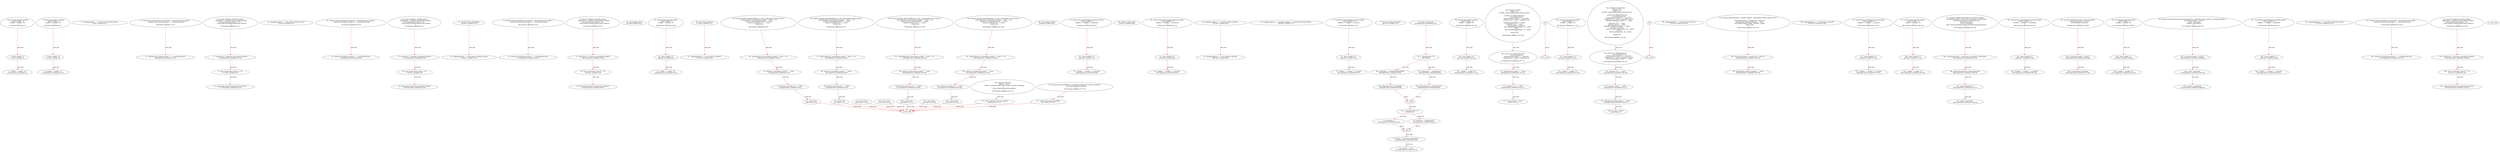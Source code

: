 digraph  {
13 [label="2_ function bug_intou27() public{\n    uint8 vundflw =0;\n    vundflw = vundflw -10;    \n}\n13-function_definition-3-6", method="bug_intou27()", type_label=function_definition];
17 [label="3_ uint8 vundflw =0;\n17-new_variable-4-4", method="bug_intou27()", type_label=new_variable];
23 [label="4_ vundflw = vundflw -10;\n23-expression_statement-5-5", method="bug_intou27()", type_label=expression_statement];
43 [label="7_ function bug_intou31() public{\n    uint8 vundflw =0;\n    vundflw = vundflw -10;    \n}\n43-function_definition-8-11", method="bug_intou31()", type_label=function_definition];
47 [label="8_ uint8 vundflw =0;\n47-new_variable-9-9", method="bug_intou31()", type_label=new_variable];
53 [label="9_ vundflw = vundflw -10;\n53-expression_statement-10-10", method="bug_intou31()", type_label=expression_statement];
73 [label="12_ mapping(address => uint) public lockTime_intou13;\n73-new_variable-13-13", method="", type_label=new_variable];
80 [label="13_ function increaseLockTime_intou13(uint _secondsToIncrease) public {\n        lockTime_intou13[msg.sender] += _secondsToIncrease;   \n    }\n80-function_definition-14-16", method="increaseLockTime_intou13(uint _secondsToIncrease)", type_label=function_definition];
88 [label="14_ lockTime_intou13[msg.sender] += _secondsToIncrease;\n88-expression_statement-15-15", method="increaseLockTime_intou13(uint _secondsToIncrease)", type_label=expression_statement];
96 [label="16_ function withdraw_intou13() public {\n        require(now > lockTime_intou13[msg.sender]);    \n        uint transferValue_intou13 = 10;           \n        msg.sender.transfer(transferValue_intou13);\n    }\n96-function_definition-17-21", method="withdraw_intou13()", type_label=function_definition];
100 [label="17_ require(now > lockTime_intou13[msg.sender]);\n100-expression_statement-18-18", method="withdraw_intou13()", type_label=expression_statement];
111 [label="18_ uint transferValue_intou13 = 10;\n111-new_variable-19-19", method="withdraw_intou13()", type_label=new_variable];
117 [label="19_ msg.sender.transfer(transferValue_intou13);\n117-expression_statement-20-20", method="withdraw_intou13()", type_label=expression_statement];
140 [label="22_ mapping(address => uint) public lockTime_intou9;\n140-new_variable-23-23", method="", type_label=new_variable];
147 [label="23_ function increaseLockTime_intou9(uint _secondsToIncrease) public {\n        lockTime_intou9[msg.sender] += _secondsToIncrease;   \n    }\n147-function_definition-24-26", method="increaseLockTime_intou9(uint _secondsToIncrease)", type_label=function_definition];
155 [label="24_ lockTime_intou9[msg.sender] += _secondsToIncrease;\n155-expression_statement-25-25", method="increaseLockTime_intou9(uint _secondsToIncrease)", type_label=expression_statement];
163 [label="26_ function withdraw_intou9() public {\n        require(now > lockTime_intou9[msg.sender]);    \n        uint transferValue_intou9 = 10;           \n        msg.sender.transfer(transferValue_intou9);\n    }\n163-function_definition-27-31", method="withdraw_intou9()", type_label=function_definition];
167 [label="27_ require(now > lockTime_intou9[msg.sender]);\n167-expression_statement-28-28", method="withdraw_intou9()", type_label=expression_statement];
178 [label="28_ uint transferValue_intou9 = 10;\n178-new_variable-29-29", method="withdraw_intou9()", type_label=new_variable];
184 [label="29_ msg.sender.transfer(transferValue_intou9);\n184-expression_statement-30-30", method="withdraw_intou9()", type_label=expression_statement];
193 [label="31_ uint256 public totalSupply;\n193-new_variable-32-32", method="", type_label=new_variable];
198 [label="32_ mapping(address => uint) public lockTime_intou25;\n198-new_variable-33-33", method="", type_label=new_variable];
205 [label="33_ function increaseLockTime_intou25(uint _secondsToIncrease) public {\n        lockTime_intou25[msg.sender] += _secondsToIncrease;   \n    }\n205-function_definition-34-36", method="increaseLockTime_intou25(uint _secondsToIncrease)", type_label=function_definition];
213 [label="34_ lockTime_intou25[msg.sender] += _secondsToIncrease;\n213-expression_statement-35-35", method="increaseLockTime_intou25(uint _secondsToIncrease)", type_label=expression_statement];
221 [label="36_ function withdraw_intou25() public {\n        require(now > lockTime_intou25[msg.sender]);    \n        uint transferValue_intou25 = 10;           \n        msg.sender.transfer(transferValue_intou25);\n    }\n221-function_definition-37-41", method="withdraw_intou25()", type_label=function_definition];
225 [label="37_ require(now > lockTime_intou25[msg.sender]);\n225-expression_statement-38-38", method="withdraw_intou25()", type_label=expression_statement];
236 [label="38_ uint transferValue_intou25 = 10;\n236-new_variable-39-39", method="withdraw_intou25()", type_label=new_variable];
242 [label="39_ msg.sender.transfer(transferValue_intou25);\n242-expression_statement-40-40", method="withdraw_intou25()", type_label=expression_statement];
251 [label="41_ string public name;\n251-new_variable-42-42", method="", type_label=new_variable];
256 [label="42_ function bug_intou19() public{\n    uint8 vundflw =0;\n    vundflw = vundflw -10;    \n}\n256-function_definition-43-46", method="bug_intou19()", type_label=function_definition];
260 [label="43_ uint8 vundflw =0;\n260-new_variable-44-44", method="bug_intou19()", type_label=new_variable];
266 [label="44_ vundflw = vundflw -10;\n266-expression_statement-45-45", method="bug_intou19()", type_label=expression_statement];
272 [label="46_ uint8 public decimals;\n272-new_variable-47-47", method="", type_label=new_variable];
277 [label="47_ mapping(address => uint) balances_intou26;\n277-new_variable-48-48", method="", type_label=new_variable];
283 [label="48_ function transfer_intou26(address _to, uint _value) public returns (bool) {\n    require(balances_intou26[msg.sender] - _value >= 0);   \n    balances_intou26[msg.sender] -= _value;   \n    balances_intou26[_to] += _value;   \n    return true;\n  }\n283-function_definition-49-54", method="transfer_intou26(address _to,uint _value)", type_label=function_definition];
299 [label="49_ require(balances_intou26[msg.sender] - _value >= 0);\n299-expression_statement-50-50", method="transfer_intou26(address _to,uint _value)", type_label=expression_statement];
312 [label="50_ balances_intou26[msg.sender] -= _value;\n312-expression_statement-51-51", method="transfer_intou26(address _to,uint _value)", type_label=expression_statement];
320 [label="51_ balances_intou26[_to] += _value;\n320-expression_statement-52-52", method="transfer_intou26(address _to,uint _value)", type_label=expression_statement];
326 [label="52_ return true;\n326-return-53-53", method="transfer_intou26(address _to,uint _value)", type_label=return];
329 [label="54_ string public symbol;\n329-new_variable-55-55", method="", type_label=new_variable];
334 [label="55_ function bug_intou20(uint8 p_intou20) public{\n    uint8 vundflw1=0;\n    vundflw1 = vundflw1 + p_intou20;    \n}\n334-function_definition-56-59", method="bug_intou20(uint8 p_intou20)", type_label=function_definition];
342 [label="56_ uint8 vundflw1=0;\n342-new_variable-57-57", method="bug_intou20(uint8 p_intou20)", type_label=new_variable];
348 [label="57_ vundflw1 = vundflw1 + p_intou20;\n348-expression_statement-58-58", method="bug_intou20(uint8 p_intou20)", type_label=expression_statement];
354 [label="59_ address public owner;\n354-new_variable-60-60", method="", type_label=new_variable];
359 [label="60_ function bug_intou32(uint8 p_intou32) public{\n    uint8 vundflw1=0;\n    vundflw1 = vundflw1 + p_intou32;    \n}\n359-function_definition-61-64", method="bug_intou32(uint8 p_intou32)", type_label=function_definition];
367 [label="61_ uint8 vundflw1=0;\n367-new_variable-62-62", method="bug_intou32(uint8 p_intou32)", type_label=new_variable];
373 [label="62_ vundflw1 = vundflw1 + p_intou32;\n373-expression_statement-63-63", method="bug_intou32(uint8 p_intou32)", type_label=expression_statement];
379 [label="64_ mapping (address => uint256) internal balances;\n379-new_variable-65-65", method="", type_label=new_variable];
386 [label="65_ mapping(address => uint) balances_intou38;\n386-new_variable-66-66", method="", type_label=new_variable];
392 [label="66_ function transfer_intou38(address _to, uint _value) public returns (bool) {\n    require(balances_intou38[msg.sender] - _value >= 0);   \n    balances_intou38[msg.sender] -= _value;   \n    balances_intou38[_to] += _value;   \n    return true;\n  }\n392-function_definition-67-72", method="transfer_intou38(address _to,uint _value)", type_label=function_definition];
408 [label="67_ require(balances_intou38[msg.sender] - _value >= 0);\n408-expression_statement-68-68", method="transfer_intou38(address _to,uint _value)", type_label=expression_statement];
421 [label="68_ balances_intou38[msg.sender] -= _value;\n421-expression_statement-69-69", method="transfer_intou38(address _to,uint _value)", type_label=expression_statement];
429 [label="69_ balances_intou38[_to] += _value;\n429-expression_statement-70-70", method="transfer_intou38(address _to,uint _value)", type_label=expression_statement];
435 [label="70_ return true;\n435-return-71-71", method="transfer_intou38(address _to,uint _value)", type_label=return];
438 [label="72_ mapping (address => mapping (address => uint256)) internal allowed;\n438-new_variable-73-73", method="", type_label=new_variable];
447 [label="73_ function bug_intou4(uint8 p_intou4) public{\n    uint8 vundflw1=0;\n    vundflw1 = vundflw1 + p_intou4;    \n}\n447-function_definition-74-77", method="bug_intou4(uint8 p_intou4)", type_label=function_definition];
455 [label="74_ uint8 vundflw1=0;\n455-new_variable-75-75", method="bug_intou4(uint8 p_intou4)", type_label=new_variable];
461 [label="75_ vundflw1 = vundflw1 + p_intou4;\n461-expression_statement-76-76", method="bug_intou4(uint8 p_intou4)", type_label=expression_statement];
467 [label="77_ bool isTransPaused=false;\n467-new_variable-78-78", method="", type_label=new_variable];
483 [label="82_ owner=msg.sender;\n483-expression_statement-83-83", method="", type_label=expression_statement];
489 [label="83_ if__initialAmount<=0\n489-if-84-90", method="", type_label=if];
1709 [label="83_ end_if", method="", type_label=end_if];
494 [label="84_ totalSupply = 100000000000000000;\n494-expression_statement-85-85", method="", type_label=expression_statement];
498 [label="85_ balances[owner]=totalSupply;\n498-expression_statement-86-86", method="", type_label=expression_statement];
505 [label="87_ totalSupply = _initialAmount;\n505-expression_statement-88-88", method="", type_label=expression_statement];
509 [label="88_ balances[owner]=_initialAmount;\n509-expression_statement-89-89", method="", type_label=expression_statement];
515 [label="90_ if__decimalUnits<=0\n515-if-91-95", method="", type_label=if];
1735 [label="90_ end_if", method="", type_label=end_if];
520 [label="91_ decimals=2;\n520-expression_statement-92-92", method="", type_label=expression_statement];
525 [label="93_ decimals = _decimalUnits;\n525-expression_statement-94-94", method="", type_label=expression_statement];
529 [label="95_ name = \"CareerOn Chain Token\";\n529-expression_statement-96-96", method="", type_label=expression_statement];
534 [label="96_ symbol = \"COT\";\n534-expression_statement-97-97", method="", type_label=expression_statement];
539 [label="98_ function bug_intou7() public{\n    uint8 vundflw =0;\n    vundflw = vundflw -10;    \n}\n539-function_definition-99-102", method="bug_intou7()", type_label=function_definition];
543 [label="99_ uint8 vundflw =0;\n543-new_variable-100-100", method="bug_intou7()", type_label=new_variable];
549 [label="100_ vundflw = vundflw -10;\n549-expression_statement-101-101", method="bug_intou7()", type_label=expression_statement];
555 [label="102_ function transfer(\n        address _to, \n        uint256 _value) public returns (bool success) \n    {\n        assert(_to!=address(this) && \n                !isTransPaused &&\n                balances[msg.sender] >= _value &&\n                balances[_to] + _value > balances[_to]\n        );\n        balances[msg.sender] -= _value; \n        balances[_to] += _value; \n		if(msg.sender==owner){\n			emit Transfer(address(this), _to, _value); \n		}else{\n			emit Transfer(msg.sender, _to, _value); \n		}\n        return true;\n    }\n555-function_definition-103-120", method="transfer(address _to,uint256 _value)", type_label=function_definition];
572 [label="106_ assert(_to!=address(this) && \n                !isTransPaused &&\n                balances[msg.sender] >= _value &&\n                balances[_to] + _value > balances[_to]\n        );\n572-expression_statement-107-111", method="transfer(address _to,uint256 _value)", type_label=expression_statement];
602 [label="111_ balances[msg.sender] -= _value;\n602-expression_statement-112-112", method="transfer(address _to,uint256 _value)", type_label=expression_statement];
610 [label="112_ balances[_to] += _value;\n610-expression_statement-113-113", method="transfer(address _to,uint256 _value)", type_label=expression_statement];
616 [label="113_ if_msg.sender==owner\n616-if-114-118", method="transfer(address _to,uint256 _value)", type_label=if];
1836 [label="113_ end_if", method="transfer(address _to,uint256 _value)", type_label=end_if];
644 [label="118_ return true;\n644-return-119-119", method="transfer(address _to,uint256 _value)", type_label=return];
647 [label="120_ function bug_intou23() public{\n    uint8 vundflw =0;\n    vundflw = vundflw -10;    \n}\n647-function_definition-121-124", method="bug_intou23()", type_label=function_definition];
651 [label="121_ uint8 vundflw =0;\n651-new_variable-122-122", method="bug_intou23()", type_label=new_variable];
657 [label="122_ vundflw = vundflw -10;\n657-expression_statement-123-123", method="bug_intou23()", type_label=expression_statement];
663 [label="124_ function transferFrom(\n        address _from, \n        address _to, \n        uint256 _value) public returns (bool success) \n    {\n        assert(_to!=address(this) && \n                !isTransPaused &&\n                balances[msg.sender] >= _value &&\n                balances[_to] + _value > balances[_to] &&\n                allowed[_from][msg.sender] >= _value\n        );\n        balances[_to] += _value; \n        balances[_from] -= _value;  \n        allowed[_from][msg.sender] -= _value; \n        if(_from==owner){\n			emit Transfer(address(this), _to, _value); \n		}else{\n			emit Transfer(_from, _to, _value); \n		}\n        return true;\n    }\n663-function_definition-125-145", method="transferFrom(address _from,address _to,uint256 _value)", type_label=function_definition];
684 [label="129_ assert(_to!=address(this) && \n                !isTransPaused &&\n                balances[msg.sender] >= _value &&\n                balances[_to] + _value > balances[_to] &&\n                allowed[_from][msg.sender] >= _value\n        );\n684-expression_statement-130-135", method="transferFrom(address _from,address _to,uint256 _value)", type_label=expression_statement];
724 [label="135_ balances[_to] += _value;\n724-expression_statement-136-136", method="transferFrom(address _from,address _to,uint256 _value)", type_label=expression_statement];
730 [label="136_ balances[_from] -= _value;\n730-expression_statement-137-137", method="transferFrom(address _from,address _to,uint256 _value)", type_label=expression_statement];
736 [label="137_ allowed[_from][msg.sender] -= _value;\n736-expression_statement-138-138", method="transferFrom(address _from,address _to,uint256 _value)", type_label=expression_statement];
746 [label="138_ if__from==owner\n746-if-139-143", method="transferFrom(address _from,address _to,uint256 _value)", type_label=if];
1966 [label="138_ end_if", method="transferFrom(address _from,address _to,uint256 _value)", type_label=end_if];
770 [label="143_ return true;\n770-return-144-144", method="transferFrom(address _from,address _to,uint256 _value)", type_label=return];
773 [label="145_ mapping(address => uint) balances_intou14;\n773-new_variable-146-146", method="", type_label=new_variable];
779 [label="146_ function transfer_intou14(address _to, uint _value) public returns (bool) {\n    require(balances_intou14[msg.sender] - _value >= 0);   \n    balances_intou14[msg.sender] -= _value;   \n    balances_intou14[_to] += _value;   \n    return true;\n  }\n779-function_definition-147-152", method="transfer_intou14(address _to,uint _value)", type_label=function_definition];
795 [label="147_ require(balances_intou14[msg.sender] - _value >= 0);\n795-expression_statement-148-148", method="transfer_intou14(address _to,uint _value)", type_label=expression_statement];
808 [label="148_ balances_intou14[msg.sender] -= _value;\n808-expression_statement-149-149", method="transfer_intou14(address _to,uint _value)", type_label=expression_statement];
816 [label="149_ balances_intou14[_to] += _value;\n816-expression_statement-150-150", method="transfer_intou14(address _to,uint _value)", type_label=expression_statement];
822 [label="150_ return true;\n822-return-151-151", method="transfer_intou14(address _to,uint _value)", type_label=return];
825 [label="152_ function approve(address _spender, uint256 _value) public returns (bool success) \n    { \n        assert(msg.sender!=_spender && _value>0);\n        allowed[msg.sender][_spender] = _value;\n        emit Approval(msg.sender, _spender, _value);\n        return true;\n    }\n825-function_definition-153-159", method="approve(address _spender,uint256 _value)", type_label=function_definition];
842 [label="154_ assert(msg.sender!=_spender && _value>0);\n842-expression_statement-155-155", method="approve(address _spender,uint256 _value)", type_label=expression_statement];
855 [label="155_ allowed[msg.sender][_spender] = _value;\n855-expression_statement-156-156", method="approve(address _spender,uint256 _value)", type_label=expression_statement];
875 [label="157_ return true;\n875-return-158-158", method="approve(address _spender,uint256 _value)", type_label=return];
878 [label="159_ mapping(address => uint) balances_intou30;\n878-new_variable-160-160", method="", type_label=new_variable];
884 [label="160_ function transfer_intou30(address _to, uint _value) public returns (bool) {\n    require(balances_intou30[msg.sender] - _value >= 0);   \n    balances_intou30[msg.sender] -= _value;   \n    balances_intou30[_to] += _value;   \n    return true;\n  }\n884-function_definition-161-166", method="transfer_intou30(address _to,uint _value)", type_label=function_definition];
900 [label="161_ require(balances_intou30[msg.sender] - _value >= 0);\n900-expression_statement-162-162", method="transfer_intou30(address _to,uint _value)", type_label=expression_statement];
913 [label="162_ balances_intou30[msg.sender] -= _value;\n913-expression_statement-163-163", method="transfer_intou30(address _to,uint _value)", type_label=expression_statement];
921 [label="163_ balances_intou30[_to] += _value;\n921-expression_statement-164-164", method="transfer_intou30(address _to,uint _value)", type_label=expression_statement];
927 [label="164_ return true;\n927-return-165-165", method="transfer_intou30(address _to,uint _value)", type_label=return];
930 [label="166_ function allowance(\n        address _owner, \n        address _spender) public view returns (uint256 remaining) \n    {\n        return allowed[_owner][_spender]; \n    }\n930-function_definition-167-172", method="allowance(address _owner,address _spender)", type_label=function_definition];
948 [label="170_ return allowed[_owner][_spender];\n948-return-171-171", method="allowance(address _owner,address _spender)", type_label=return];
954 [label="172_ function bug_intou8(uint8 p_intou8) public{\n    uint8 vundflw1=0;\n    vundflw1 = vundflw1 + p_intou8;    \n}\n954-function_definition-173-176", method="bug_intou8(uint8 p_intou8)", type_label=function_definition];
962 [label="173_ uint8 vundflw1=0;\n962-new_variable-174-174", method="bug_intou8(uint8 p_intou8)", type_label=new_variable];
968 [label="174_ vundflw1 = vundflw1 + p_intou8;\n968-expression_statement-175-175", method="bug_intou8(uint8 p_intou8)", type_label=expression_statement];
974 [label="176_ function balanceOf(address accountAddr) public view returns (uint256) {\n        return balances[accountAddr];\n    }\n974-function_definition-177-179", method="balanceOf(address accountAddr)", type_label=function_definition];
987 [label="177_ return balances[accountAddr];\n987-return-178-178", method="balanceOf(address accountAddr)", type_label=return];
991 [label="179_ function bug_intou39() public{\n    uint8 vundflw =0;\n    vundflw = vundflw -10;    \n}\n991-function_definition-180-183", method="bug_intou39()", type_label=function_definition];
995 [label="180_ uint8 vundflw =0;\n995-new_variable-181-181", method="bug_intou39()", type_label=new_variable];
1001 [label="181_ vundflw = vundflw -10;\n1001-expression_statement-182-182", method="bug_intou39()", type_label=expression_statement];
1007 [label="183_ function changeOwner(address newOwner) public{\n        assert(msg.sender==owner && msg.sender!=newOwner);\n        balances[newOwner]=balances[owner];\n        balances[owner]=0;\n        owner=newOwner;\n        emit OwnerChang(msg.sender,newOwner,balances[owner]); \n    }\n1007-function_definition-184-190", method="changeOwner(address newOwner)", type_label=function_definition];
1015 [label="184_ assert(msg.sender==owner && msg.sender!=newOwner);\n1015-expression_statement-185-185", method="changeOwner(address newOwner)", type_label=expression_statement];
1030 [label="185_ balances[newOwner]=balances[owner];\n1030-expression_statement-186-186", method="changeOwner(address newOwner)", type_label=expression_statement];
1038 [label="186_ balances[owner]=0;\n1038-expression_statement-187-187", method="changeOwner(address newOwner)", type_label=expression_statement];
1044 [label="187_ owner=newOwner;\n1044-expression_statement-188-188", method="changeOwner(address newOwner)", type_label=expression_statement];
1060 [label="190_ function bug_intou36(uint8 p_intou36) public{\n    uint8 vundflw1=0;\n    vundflw1 = vundflw1 + p_intou36;    \n}\n1060-function_definition-191-194", method="bug_intou36(uint8 p_intou36)", type_label=function_definition];
1068 [label="191_ uint8 vundflw1=0;\n1068-new_variable-192-192", method="bug_intou36(uint8 p_intou36)", type_label=new_variable];
1074 [label="192_ vundflw1 = vundflw1 + p_intou36;\n1074-expression_statement-193-193", method="bug_intou36(uint8 p_intou36)", type_label=expression_statement];
1080 [label="194_ function setPauseStatus(bool isPaused)public{\n        assert(msg.sender==owner);\n        isTransPaused=isPaused;\n    }\n1080-function_definition-195-198", method="setPauseStatus(bool isPaused)", type_label=function_definition];
1088 [label="195_ assert(msg.sender==owner);\n1088-expression_statement-196-196", method="setPauseStatus(bool isPaused)", type_label=expression_statement];
1097 [label="196_ isTransPaused=isPaused;\n1097-expression_statement-197-197", method="setPauseStatus(bool isPaused)", type_label=expression_statement];
1101 [label="198_ function bug_intou35() public{\n    uint8 vundflw =0;\n    vundflw = vundflw -10;    \n}\n1101-function_definition-199-202", method="bug_intou35()", type_label=function_definition];
1105 [label="199_ uint8 vundflw =0;\n1105-new_variable-200-200", method="bug_intou35()", type_label=new_variable];
1111 [label="200_ vundflw = vundflw -10;\n1111-expression_statement-201-201", method="bug_intou35()", type_label=expression_statement];
1117 [label="202_ function changeContractName(string memory _newName,string memory _newSymbol) public {\n        assert(msg.sender==owner);\n        name=_newName;\n        symbol=_newSymbol;\n    }\n1117-function_definition-203-207", method="changeContractName(string memory _newName,string memory _newSymbol)", type_label=function_definition];
1129 [label="203_ assert(msg.sender==owner);\n1129-expression_statement-204-204", method="changeContractName(string memory _newName,string memory _newSymbol)", type_label=expression_statement];
1138 [label="204_ name=_newName;\n1138-expression_statement-205-205", method="changeContractName(string memory _newName,string memory _newSymbol)", type_label=expression_statement];
1142 [label="205_ symbol=_newSymbol;\n1142-expression_statement-206-206", method="changeContractName(string memory _newName,string memory _newSymbol)", type_label=expression_statement];
1146 [label="207_ function bug_intou40(uint8 p_intou40) public{\n    uint8 vundflw1=0;\n    vundflw1 = vundflw1 + p_intou40;    \n}\n1146-function_definition-208-211", method="bug_intou40(uint8 p_intou40)", type_label=function_definition];
1154 [label="208_ uint8 vundflw1=0;\n1154-new_variable-209-209", method="bug_intou40(uint8 p_intou40)", type_label=new_variable];
1160 [label="209_ vundflw1 = vundflw1 + p_intou40;\n1160-expression_statement-210-210", method="bug_intou40(uint8 p_intou40)", type_label=expression_statement];
1172 [label="214_ mapping(address => uint) public lockTime_intou33;\n1172-new_variable-215-215", method="", type_label=new_variable];
1179 [label="215_ function increaseLockTime_intou33(uint _secondsToIncrease) public {\n        lockTime_intou33[msg.sender] += _secondsToIncrease;   \n    }\n1179-function_definition-216-218", method="increaseLockTime_intou33(uint _secondsToIncrease)", type_label=function_definition];
1187 [label="216_ lockTime_intou33[msg.sender] += _secondsToIncrease;\n1187-expression_statement-217-217", method="increaseLockTime_intou33(uint _secondsToIncrease)", type_label=expression_statement];
1195 [label="218_ function withdraw_intou33() public {\n        require(now > lockTime_intou33[msg.sender]);    \n        uint transferValue_intou33 = 10;           \n        msg.sender.transfer(transferValue_intou33);\n    }\n1195-function_definition-219-223", method="withdraw_intou33()", type_label=function_definition];
1199 [label="219_ require(now > lockTime_intou33[msg.sender]);\n1199-expression_statement-220-220", method="withdraw_intou33()", type_label=expression_statement];
1210 [label="220_ uint transferValue_intou33 = 10;\n1210-new_variable-221-221", method="withdraw_intou33()", type_label=new_variable];
1216 [label="221_ msg.sender.transfer(transferValue_intou33);\n1216-expression_statement-222-222", method="withdraw_intou33()", type_label=expression_statement];
1 [label="0_ start_node", method="", type_label=start];
2 [label="0_ exit_node", method="", type_label=exit];
634;
762;
13 -> 17  [color=red, controlflow_type=next_line, edge_type=CFG_edge, key=0, label=next_line];
17 -> 23  [color=red, controlflow_type=next_line, edge_type=CFG_edge, key=0, label=next_line];
43 -> 47  [color=red, controlflow_type=next_line, edge_type=CFG_edge, key=0, label=next_line];
47 -> 53  [color=red, controlflow_type=next_line, edge_type=CFG_edge, key=0, label=next_line];
80 -> 88  [color=red, controlflow_type=next_line, edge_type=CFG_edge, key=0, label=next_line];
96 -> 100  [color=red, controlflow_type=next_line, edge_type=CFG_edge, key=0, label=next_line];
100 -> 111  [color=red, controlflow_type=next_line, edge_type=CFG_edge, key=0, label=next_line];
111 -> 117  [color=red, controlflow_type=next_line, edge_type=CFG_edge, key=0, label=next_line];
147 -> 155  [color=red, controlflow_type=next_line, edge_type=CFG_edge, key=0, label=next_line];
163 -> 167  [color=red, controlflow_type=next_line, edge_type=CFG_edge, key=0, label=next_line];
167 -> 178  [color=red, controlflow_type=next_line, edge_type=CFG_edge, key=0, label=next_line];
178 -> 184  [color=red, controlflow_type=next_line, edge_type=CFG_edge, key=0, label=next_line];
193 -> 198  [color=red, controlflow_type=next_line, edge_type=CFG_edge, key=0, label=next_line];
205 -> 213  [color=red, controlflow_type=next_line, edge_type=CFG_edge, key=0, label=next_line];
221 -> 225  [color=red, controlflow_type=next_line, edge_type=CFG_edge, key=0, label=next_line];
225 -> 236  [color=red, controlflow_type=next_line, edge_type=CFG_edge, key=0, label=next_line];
236 -> 242  [color=red, controlflow_type=next_line, edge_type=CFG_edge, key=0, label=next_line];
256 -> 260  [color=red, controlflow_type=next_line, edge_type=CFG_edge, key=0, label=next_line];
260 -> 266  [color=red, controlflow_type=next_line, edge_type=CFG_edge, key=0, label=next_line];
272 -> 277  [color=red, controlflow_type=next_line, edge_type=CFG_edge, key=0, label=next_line];
283 -> 299  [color=red, controlflow_type=next_line, edge_type=CFG_edge, key=0, label=next_line];
299 -> 312  [color=red, controlflow_type=next_line, edge_type=CFG_edge, key=0, label=next_line];
312 -> 320  [color=red, controlflow_type=next_line, edge_type=CFG_edge, key=0, label=next_line];
320 -> 326  [color=red, controlflow_type=next_line, edge_type=CFG_edge, key=0, label=next_line];
326 -> 2  [color=red, controlflow_type=return_exit, edge_type=CFG_edge, key=0, label=return_exit];
334 -> 342  [color=red, controlflow_type=next_line, edge_type=CFG_edge, key=0, label=next_line];
342 -> 348  [color=red, controlflow_type=next_line, edge_type=CFG_edge, key=0, label=next_line];
359 -> 367  [color=red, controlflow_type=next_line, edge_type=CFG_edge, key=0, label=next_line];
367 -> 373  [color=red, controlflow_type=next_line, edge_type=CFG_edge, key=0, label=next_line];
379 -> 386  [color=red, controlflow_type=next_line, edge_type=CFG_edge, key=0, label=next_line];
392 -> 408  [color=red, controlflow_type=next_line, edge_type=CFG_edge, key=0, label=next_line];
408 -> 421  [color=red, controlflow_type=next_line, edge_type=CFG_edge, key=0, label=next_line];
421 -> 429  [color=red, controlflow_type=next_line, edge_type=CFG_edge, key=0, label=next_line];
429 -> 435  [color=red, controlflow_type=next_line, edge_type=CFG_edge, key=0, label=next_line];
435 -> 2  [color=red, controlflow_type=return_exit, edge_type=CFG_edge, key=0, label=return_exit];
447 -> 455  [color=red, controlflow_type=next_line, edge_type=CFG_edge, key=0, label=next_line];
455 -> 461  [color=red, controlflow_type=next_line, edge_type=CFG_edge, key=0, label=next_line];
483 -> 489  [color=red, controlflow_type=next_line, edge_type=CFG_edge, key=0, label=next_line];
489 -> 494  [color=red, controlflow_type=pos_next, edge_type=CFG_edge, key=0, label=pos_next];
489 -> 505  [color=red, controlflow_type=neg_next, edge_type=CFG_edge, key=0, label=neg_next];
1709 -> 515  [color=red, controlflow_type=next_line, edge_type=CFG_edge, key=0, label=next_line];
494 -> 498  [color=red, controlflow_type=next_line, edge_type=CFG_edge, key=0, label=next_line];
498 -> 1709  [color=red, controlflow_type=end_if, edge_type=CFG_edge, key=0, label=end_if];
505 -> 509  [color=red, controlflow_type=next_line, edge_type=CFG_edge, key=0, label=next_line];
509 -> 1709  [color=red, controlflow_type=end_if, edge_type=CFG_edge, key=0, label=end_if];
515 -> 520  [color=red, controlflow_type=pos_next, edge_type=CFG_edge, key=0, label=pos_next];
515 -> 525  [color=red, controlflow_type=neg_next, edge_type=CFG_edge, key=0, label=neg_next];
1735 -> 529  [color=red, controlflow_type=next_line, edge_type=CFG_edge, key=0, label=next_line];
520 -> 1735  [color=red, controlflow_type=end_if, edge_type=CFG_edge, key=0, label=end_if];
525 -> 1735  [color=red, controlflow_type=end_if, edge_type=CFG_edge, key=0, label=end_if];
529 -> 534  [color=red, controlflow_type=next_line, edge_type=CFG_edge, key=0, label=next_line];
539 -> 543  [color=red, controlflow_type=next_line, edge_type=CFG_edge, key=0, label=next_line];
543 -> 549  [color=red, controlflow_type=next_line, edge_type=CFG_edge, key=0, label=next_line];
555 -> 572  [color=red, controlflow_type=next_line, edge_type=CFG_edge, key=0, label=next_line];
572 -> 602  [color=red, controlflow_type=next_line, edge_type=CFG_edge, key=0, label=next_line];
602 -> 610  [color=red, controlflow_type=next_line, edge_type=CFG_edge, key=0, label=next_line];
610 -> 616  [color=red, controlflow_type=next_line, edge_type=CFG_edge, key=0, label=next_line];
644 -> 2  [color=red, controlflow_type=return_exit, edge_type=CFG_edge, key=0, label=return_exit];
647 -> 651  [color=red, controlflow_type=next_line, edge_type=CFG_edge, key=0, label=next_line];
651 -> 657  [color=red, controlflow_type=next_line, edge_type=CFG_edge, key=0, label=next_line];
663 -> 684  [color=red, controlflow_type=next_line, edge_type=CFG_edge, key=0, label=next_line];
684 -> 724  [color=red, controlflow_type=next_line, edge_type=CFG_edge, key=0, label=next_line];
724 -> 730  [color=red, controlflow_type=next_line, edge_type=CFG_edge, key=0, label=next_line];
730 -> 736  [color=red, controlflow_type=next_line, edge_type=CFG_edge, key=0, label=next_line];
736 -> 746  [color=red, controlflow_type=next_line, edge_type=CFG_edge, key=0, label=next_line];
770 -> 2  [color=red, controlflow_type=return_exit, edge_type=CFG_edge, key=0, label=return_exit];
779 -> 795  [color=red, controlflow_type=next_line, edge_type=CFG_edge, key=0, label=next_line];
795 -> 808  [color=red, controlflow_type=next_line, edge_type=CFG_edge, key=0, label=next_line];
808 -> 816  [color=red, controlflow_type=next_line, edge_type=CFG_edge, key=0, label=next_line];
816 -> 822  [color=red, controlflow_type=next_line, edge_type=CFG_edge, key=0, label=next_line];
822 -> 2  [color=red, controlflow_type=return_exit, edge_type=CFG_edge, key=0, label=return_exit];
825 -> 842  [color=red, controlflow_type=next_line, edge_type=CFG_edge, key=0, label=next_line];
842 -> 855  [color=red, controlflow_type=next_line, edge_type=CFG_edge, key=0, label=next_line];
875 -> 2  [color=red, controlflow_type=return_exit, edge_type=CFG_edge, key=0, label=return_exit];
884 -> 900  [color=red, controlflow_type=next_line, edge_type=CFG_edge, key=0, label=next_line];
900 -> 913  [color=red, controlflow_type=next_line, edge_type=CFG_edge, key=0, label=next_line];
913 -> 921  [color=red, controlflow_type=next_line, edge_type=CFG_edge, key=0, label=next_line];
921 -> 927  [color=red, controlflow_type=next_line, edge_type=CFG_edge, key=0, label=next_line];
927 -> 2  [color=red, controlflow_type=return_exit, edge_type=CFG_edge, key=0, label=return_exit];
930 -> 948  [color=red, controlflow_type=next_line, edge_type=CFG_edge, key=0, label=next_line];
948 -> 2  [color=red, controlflow_type=return_exit, edge_type=CFG_edge, key=0, label=return_exit];
954 -> 962  [color=red, controlflow_type=next_line, edge_type=CFG_edge, key=0, label=next_line];
962 -> 968  [color=red, controlflow_type=next_line, edge_type=CFG_edge, key=0, label=next_line];
974 -> 987  [color=red, controlflow_type=next_line, edge_type=CFG_edge, key=0, label=next_line];
987 -> 2  [color=red, controlflow_type=return_exit, edge_type=CFG_edge, key=0, label=return_exit];
991 -> 995  [color=red, controlflow_type=next_line, edge_type=CFG_edge, key=0, label=next_line];
995 -> 1001  [color=red, controlflow_type=next_line, edge_type=CFG_edge, key=0, label=next_line];
1007 -> 1015  [color=red, controlflow_type=next_line, edge_type=CFG_edge, key=0, label=next_line];
1015 -> 1030  [color=red, controlflow_type=next_line, edge_type=CFG_edge, key=0, label=next_line];
1030 -> 1038  [color=red, controlflow_type=next_line, edge_type=CFG_edge, key=0, label=next_line];
1038 -> 1044  [color=red, controlflow_type=next_line, edge_type=CFG_edge, key=0, label=next_line];
1060 -> 1068  [color=red, controlflow_type=next_line, edge_type=CFG_edge, key=0, label=next_line];
1068 -> 1074  [color=red, controlflow_type=next_line, edge_type=CFG_edge, key=0, label=next_line];
1080 -> 1088  [color=red, controlflow_type=next_line, edge_type=CFG_edge, key=0, label=next_line];
1088 -> 1097  [color=red, controlflow_type=next_line, edge_type=CFG_edge, key=0, label=next_line];
1101 -> 1105  [color=red, controlflow_type=next_line, edge_type=CFG_edge, key=0, label=next_line];
1105 -> 1111  [color=red, controlflow_type=next_line, edge_type=CFG_edge, key=0, label=next_line];
1117 -> 1129  [color=red, controlflow_type=next_line, edge_type=CFG_edge, key=0, label=next_line];
1129 -> 1138  [color=red, controlflow_type=next_line, edge_type=CFG_edge, key=0, label=next_line];
1138 -> 1142  [color=red, controlflow_type=next_line, edge_type=CFG_edge, key=0, label=next_line];
1146 -> 1154  [color=red, controlflow_type=next_line, edge_type=CFG_edge, key=0, label=next_line];
1154 -> 1160  [color=red, controlflow_type=next_line, edge_type=CFG_edge, key=0, label=next_line];
1179 -> 1187  [color=red, controlflow_type=next_line, edge_type=CFG_edge, key=0, label=next_line];
1195 -> 1199  [color=red, controlflow_type=next_line, edge_type=CFG_edge, key=0, label=next_line];
1199 -> 1210  [color=red, controlflow_type=next_line, edge_type=CFG_edge, key=0, label=next_line];
1210 -> 1216  [color=red, controlflow_type=next_line, edge_type=CFG_edge, key=0, label=next_line];
634 -> 1836  [color=red, controlflow_type=end_if, edge_type=CFG_edge, key=0, label=end_if];
762 -> 1966  [color=red, controlflow_type=end_if, edge_type=CFG_edge, key=0, label=end_if];
}
